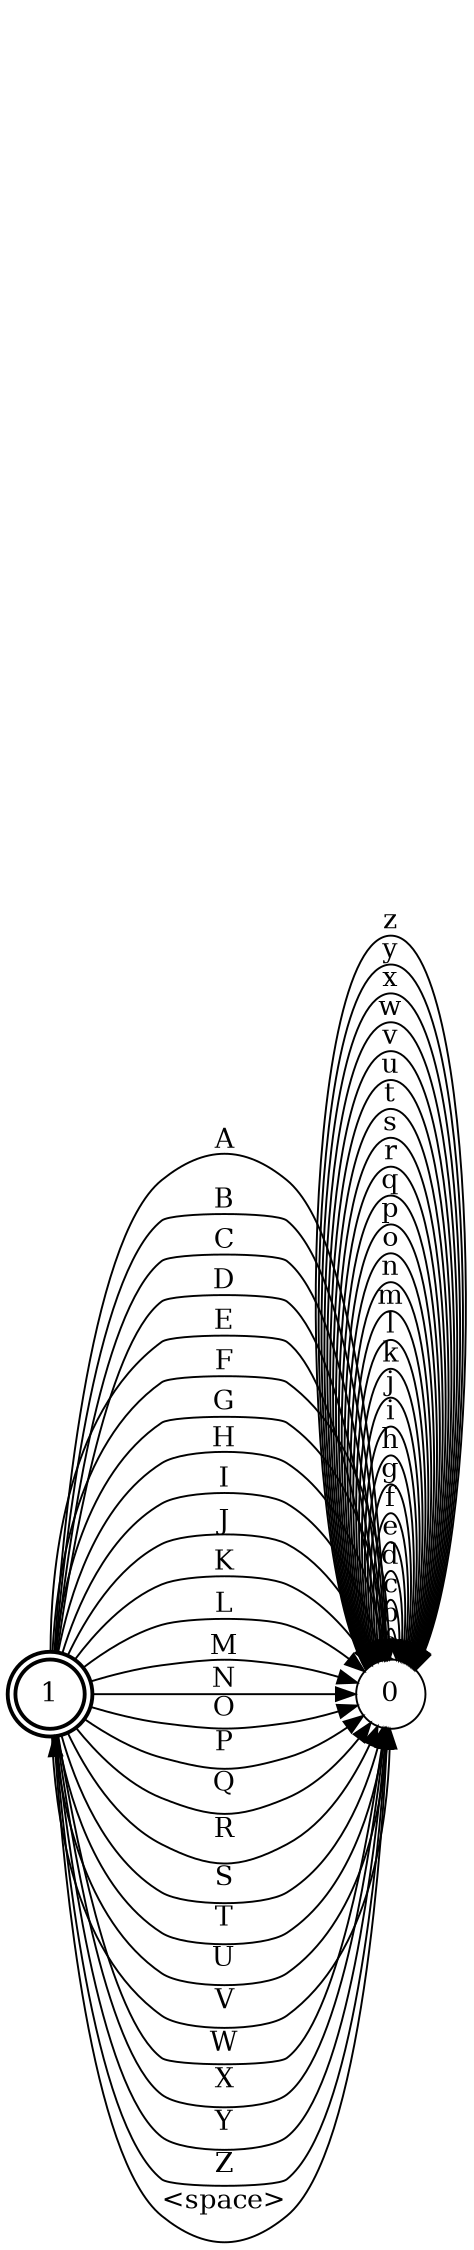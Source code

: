 digraph FST {
rankdir = LR;
size = "8.5,15";
label = "";
center = 1;
orientation = Portrait;
ranksep = "1";
nodesep = "0.01";
1 [label = "1", shape = doublecircle, style = bold, fontsize = 14]
	1 -> 0 [label = "A", fontsize = 14];
	1 -> 0 [label = "B", fontsize = 14];
	1 -> 0 [label = "C", fontsize = 14];
	1 -> 0 [label = "D", fontsize = 14];
	1 -> 0 [label = "E", fontsize = 14];
	1 -> 0 [label = "F", fontsize = 14];
	1 -> 0 [label = "G", fontsize = 14];
	1 -> 0 [label = "H", fontsize = 14];
	1 -> 0 [label = "I", fontsize = 14];
	1 -> 0 [label = "J", fontsize = 14];
	1 -> 0 [label = "K", fontsize = 14];
	1 -> 0 [label = "L", fontsize = 14];
	1 -> 0 [label = "M", fontsize = 14];
	1 -> 0 [label = "N", fontsize = 14];
	1 -> 0 [label = "O", fontsize = 14];
	1 -> 0 [label = "P", fontsize = 14];
	1 -> 0 [label = "Q", fontsize = 14];
	1 -> 0 [label = "R", fontsize = 14];
	1 -> 0 [label = "S", fontsize = 14];
	1 -> 0 [label = "T", fontsize = 14];
	1 -> 0 [label = "U", fontsize = 14];
	1 -> 0 [label = "V", fontsize = 14];
	1 -> 0 [label = "W", fontsize = 14];
	1 -> 0 [label = "X", fontsize = 14];
	1 -> 0 [label = "Y", fontsize = 14];
	1 -> 0 [label = "Z", fontsize = 14];
0 [label = "0", shape = circle, style = solid, fontsize = 14]
	0 -> 0 [label = "a", fontsize = 14];
	0 -> 0 [label = "b", fontsize = 14];
	0 -> 0 [label = "c", fontsize = 14];
	0 -> 0 [label = "d", fontsize = 14];
	0 -> 0 [label = "e", fontsize = 14];
	0 -> 0 [label = "f", fontsize = 14];
	0 -> 0 [label = "g", fontsize = 14];
	0 -> 0 [label = "h", fontsize = 14];
	0 -> 0 [label = "i", fontsize = 14];
	0 -> 0 [label = "j", fontsize = 14];
	0 -> 0 [label = "k", fontsize = 14];
	0 -> 0 [label = "l", fontsize = 14];
	0 -> 0 [label = "m", fontsize = 14];
	0 -> 0 [label = "n", fontsize = 14];
	0 -> 0 [label = "o", fontsize = 14];
	0 -> 0 [label = "p", fontsize = 14];
	0 -> 0 [label = "q", fontsize = 14];
	0 -> 0 [label = "r", fontsize = 14];
	0 -> 0 [label = "s", fontsize = 14];
	0 -> 0 [label = "t", fontsize = 14];
	0 -> 0 [label = "u", fontsize = 14];
	0 -> 0 [label = "v", fontsize = 14];
	0 -> 0 [label = "w", fontsize = 14];
	0 -> 0 [label = "x", fontsize = 14];
	0 -> 0 [label = "y", fontsize = 14];
	0 -> 0 [label = "z", fontsize = 14];
	0 -> 1 [label = "<space>", fontsize = 14];
}
